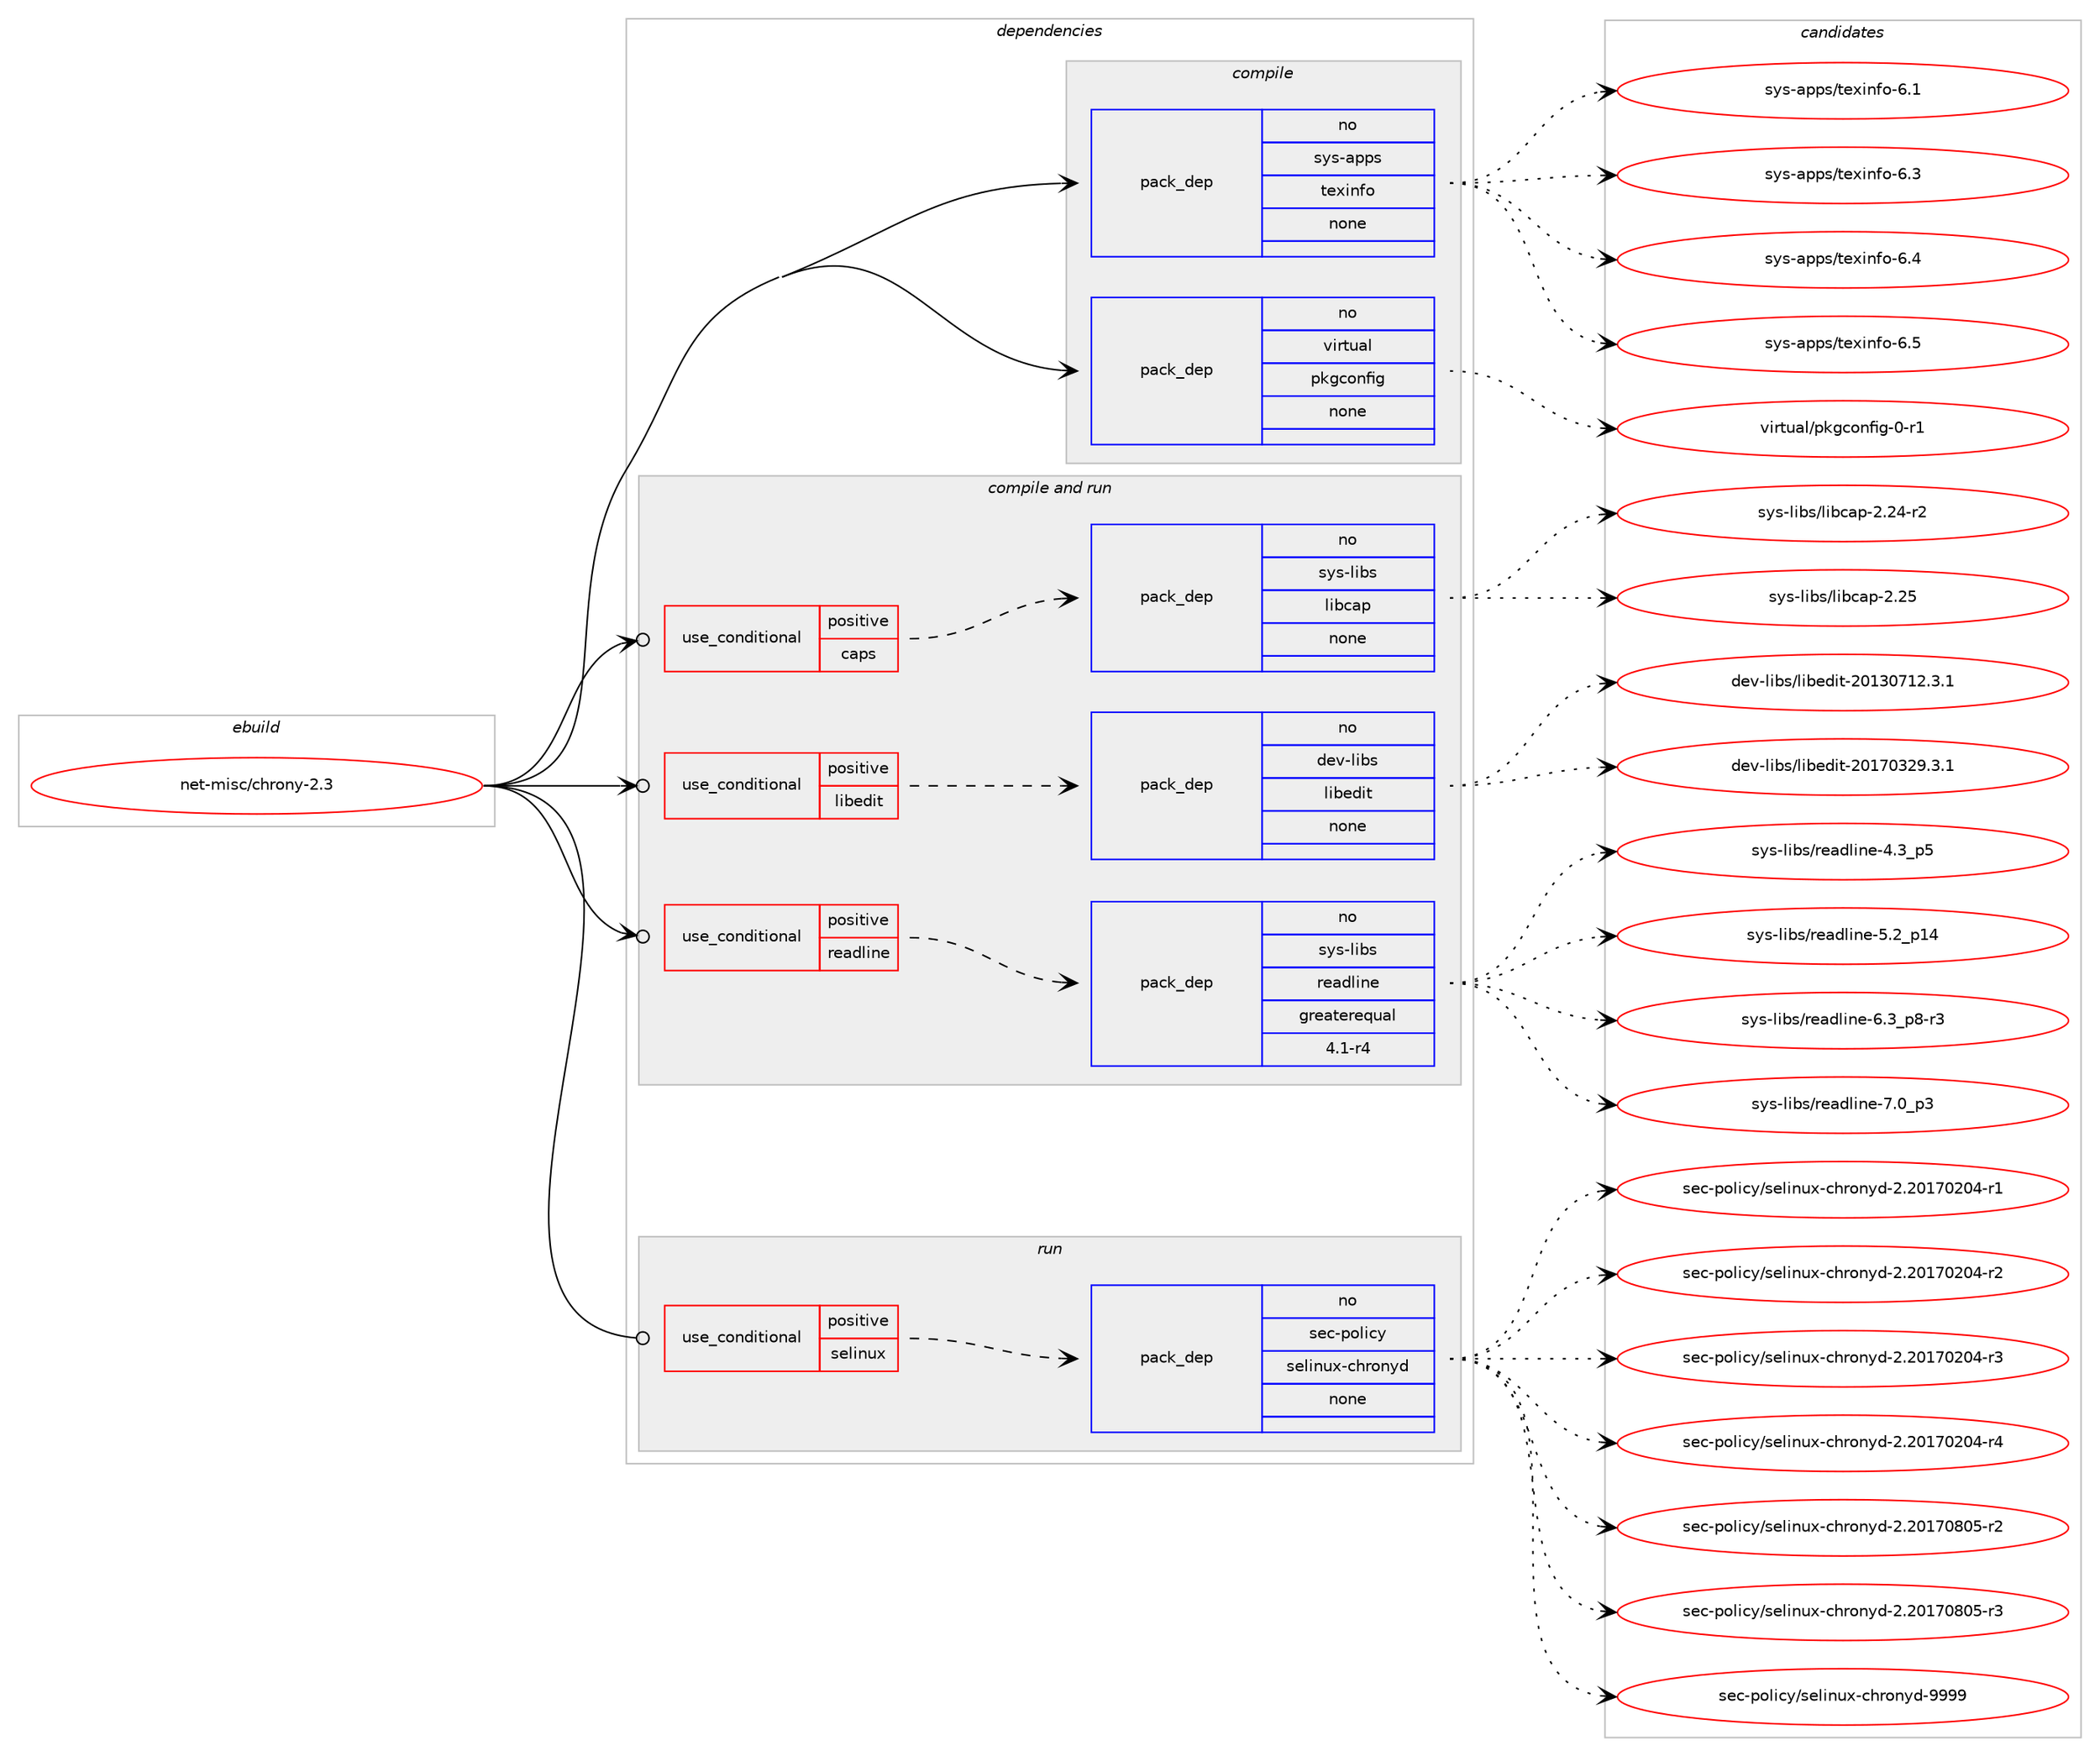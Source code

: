 digraph prolog {

# *************
# Graph options
# *************

newrank=true;
concentrate=true;
compound=true;
graph [rankdir=LR,fontname=Helvetica,fontsize=10,ranksep=1.5];#, ranksep=2.5, nodesep=0.2];
edge  [arrowhead=vee];
node  [fontname=Helvetica,fontsize=10];

# **********
# The ebuild
# **********

subgraph cluster_leftcol {
color=gray;
rank=same;
label=<<i>ebuild</i>>;
id [label="net-misc/chrony-2.3", color=red, width=4, href="../net-misc/chrony-2.3.svg"];
}

# ****************
# The dependencies
# ****************

subgraph cluster_midcol {
color=gray;
label=<<i>dependencies</i>>;
subgraph cluster_compile {
fillcolor="#eeeeee";
style=filled;
label=<<i>compile</i>>;
subgraph pack311815 {
dependency424046 [label=<<TABLE BORDER="0" CELLBORDER="1" CELLSPACING="0" CELLPADDING="4" WIDTH="220"><TR><TD ROWSPAN="6" CELLPADDING="30">pack_dep</TD></TR><TR><TD WIDTH="110">no</TD></TR><TR><TD>sys-apps</TD></TR><TR><TD>texinfo</TD></TR><TR><TD>none</TD></TR><TR><TD></TD></TR></TABLE>>, shape=none, color=blue];
}
id:e -> dependency424046:w [weight=20,style="solid",arrowhead="vee"];
subgraph pack311816 {
dependency424047 [label=<<TABLE BORDER="0" CELLBORDER="1" CELLSPACING="0" CELLPADDING="4" WIDTH="220"><TR><TD ROWSPAN="6" CELLPADDING="30">pack_dep</TD></TR><TR><TD WIDTH="110">no</TD></TR><TR><TD>virtual</TD></TR><TR><TD>pkgconfig</TD></TR><TR><TD>none</TD></TR><TR><TD></TD></TR></TABLE>>, shape=none, color=blue];
}
id:e -> dependency424047:w [weight=20,style="solid",arrowhead="vee"];
}
subgraph cluster_compileandrun {
fillcolor="#eeeeee";
style=filled;
label=<<i>compile and run</i>>;
subgraph cond105056 {
dependency424048 [label=<<TABLE BORDER="0" CELLBORDER="1" CELLSPACING="0" CELLPADDING="4"><TR><TD ROWSPAN="3" CELLPADDING="10">use_conditional</TD></TR><TR><TD>positive</TD></TR><TR><TD>caps</TD></TR></TABLE>>, shape=none, color=red];
subgraph pack311817 {
dependency424049 [label=<<TABLE BORDER="0" CELLBORDER="1" CELLSPACING="0" CELLPADDING="4" WIDTH="220"><TR><TD ROWSPAN="6" CELLPADDING="30">pack_dep</TD></TR><TR><TD WIDTH="110">no</TD></TR><TR><TD>sys-libs</TD></TR><TR><TD>libcap</TD></TR><TR><TD>none</TD></TR><TR><TD></TD></TR></TABLE>>, shape=none, color=blue];
}
dependency424048:e -> dependency424049:w [weight=20,style="dashed",arrowhead="vee"];
}
id:e -> dependency424048:w [weight=20,style="solid",arrowhead="odotvee"];
subgraph cond105057 {
dependency424050 [label=<<TABLE BORDER="0" CELLBORDER="1" CELLSPACING="0" CELLPADDING="4"><TR><TD ROWSPAN="3" CELLPADDING="10">use_conditional</TD></TR><TR><TD>positive</TD></TR><TR><TD>libedit</TD></TR></TABLE>>, shape=none, color=red];
subgraph pack311818 {
dependency424051 [label=<<TABLE BORDER="0" CELLBORDER="1" CELLSPACING="0" CELLPADDING="4" WIDTH="220"><TR><TD ROWSPAN="6" CELLPADDING="30">pack_dep</TD></TR><TR><TD WIDTH="110">no</TD></TR><TR><TD>dev-libs</TD></TR><TR><TD>libedit</TD></TR><TR><TD>none</TD></TR><TR><TD></TD></TR></TABLE>>, shape=none, color=blue];
}
dependency424050:e -> dependency424051:w [weight=20,style="dashed",arrowhead="vee"];
}
id:e -> dependency424050:w [weight=20,style="solid",arrowhead="odotvee"];
subgraph cond105058 {
dependency424052 [label=<<TABLE BORDER="0" CELLBORDER="1" CELLSPACING="0" CELLPADDING="4"><TR><TD ROWSPAN="3" CELLPADDING="10">use_conditional</TD></TR><TR><TD>positive</TD></TR><TR><TD>readline</TD></TR></TABLE>>, shape=none, color=red];
subgraph pack311819 {
dependency424053 [label=<<TABLE BORDER="0" CELLBORDER="1" CELLSPACING="0" CELLPADDING="4" WIDTH="220"><TR><TD ROWSPAN="6" CELLPADDING="30">pack_dep</TD></TR><TR><TD WIDTH="110">no</TD></TR><TR><TD>sys-libs</TD></TR><TR><TD>readline</TD></TR><TR><TD>greaterequal</TD></TR><TR><TD>4.1-r4</TD></TR></TABLE>>, shape=none, color=blue];
}
dependency424052:e -> dependency424053:w [weight=20,style="dashed",arrowhead="vee"];
}
id:e -> dependency424052:w [weight=20,style="solid",arrowhead="odotvee"];
}
subgraph cluster_run {
fillcolor="#eeeeee";
style=filled;
label=<<i>run</i>>;
subgraph cond105059 {
dependency424054 [label=<<TABLE BORDER="0" CELLBORDER="1" CELLSPACING="0" CELLPADDING="4"><TR><TD ROWSPAN="3" CELLPADDING="10">use_conditional</TD></TR><TR><TD>positive</TD></TR><TR><TD>selinux</TD></TR></TABLE>>, shape=none, color=red];
subgraph pack311820 {
dependency424055 [label=<<TABLE BORDER="0" CELLBORDER="1" CELLSPACING="0" CELLPADDING="4" WIDTH="220"><TR><TD ROWSPAN="6" CELLPADDING="30">pack_dep</TD></TR><TR><TD WIDTH="110">no</TD></TR><TR><TD>sec-policy</TD></TR><TR><TD>selinux-chronyd</TD></TR><TR><TD>none</TD></TR><TR><TD></TD></TR></TABLE>>, shape=none, color=blue];
}
dependency424054:e -> dependency424055:w [weight=20,style="dashed",arrowhead="vee"];
}
id:e -> dependency424054:w [weight=20,style="solid",arrowhead="odot"];
}
}

# **************
# The candidates
# **************

subgraph cluster_choices {
rank=same;
color=gray;
label=<<i>candidates</i>>;

subgraph choice311815 {
color=black;
nodesep=1;
choice11512111545971121121154711610112010511010211145544649 [label="sys-apps/texinfo-6.1", color=red, width=4,href="../sys-apps/texinfo-6.1.svg"];
choice11512111545971121121154711610112010511010211145544651 [label="sys-apps/texinfo-6.3", color=red, width=4,href="../sys-apps/texinfo-6.3.svg"];
choice11512111545971121121154711610112010511010211145544652 [label="sys-apps/texinfo-6.4", color=red, width=4,href="../sys-apps/texinfo-6.4.svg"];
choice11512111545971121121154711610112010511010211145544653 [label="sys-apps/texinfo-6.5", color=red, width=4,href="../sys-apps/texinfo-6.5.svg"];
dependency424046:e -> choice11512111545971121121154711610112010511010211145544649:w [style=dotted,weight="100"];
dependency424046:e -> choice11512111545971121121154711610112010511010211145544651:w [style=dotted,weight="100"];
dependency424046:e -> choice11512111545971121121154711610112010511010211145544652:w [style=dotted,weight="100"];
dependency424046:e -> choice11512111545971121121154711610112010511010211145544653:w [style=dotted,weight="100"];
}
subgraph choice311816 {
color=black;
nodesep=1;
choice11810511411611797108471121071039911111010210510345484511449 [label="virtual/pkgconfig-0-r1", color=red, width=4,href="../virtual/pkgconfig-0-r1.svg"];
dependency424047:e -> choice11810511411611797108471121071039911111010210510345484511449:w [style=dotted,weight="100"];
}
subgraph choice311817 {
color=black;
nodesep=1;
choice11512111545108105981154710810598999711245504650524511450 [label="sys-libs/libcap-2.24-r2", color=red, width=4,href="../sys-libs/libcap-2.24-r2.svg"];
choice1151211154510810598115471081059899971124550465053 [label="sys-libs/libcap-2.25", color=red, width=4,href="../sys-libs/libcap-2.25.svg"];
dependency424049:e -> choice11512111545108105981154710810598999711245504650524511450:w [style=dotted,weight="100"];
dependency424049:e -> choice1151211154510810598115471081059899971124550465053:w [style=dotted,weight="100"];
}
subgraph choice311818 {
color=black;
nodesep=1;
choice1001011184510810598115471081059810110010511645504849514855495046514649 [label="dev-libs/libedit-20130712.3.1", color=red, width=4,href="../dev-libs/libedit-20130712.3.1.svg"];
choice1001011184510810598115471081059810110010511645504849554851505746514649 [label="dev-libs/libedit-20170329.3.1", color=red, width=4,href="../dev-libs/libedit-20170329.3.1.svg"];
dependency424051:e -> choice1001011184510810598115471081059810110010511645504849514855495046514649:w [style=dotted,weight="100"];
dependency424051:e -> choice1001011184510810598115471081059810110010511645504849554851505746514649:w [style=dotted,weight="100"];
}
subgraph choice311819 {
color=black;
nodesep=1;
choice11512111545108105981154711410197100108105110101455246519511253 [label="sys-libs/readline-4.3_p5", color=red, width=4,href="../sys-libs/readline-4.3_p5.svg"];
choice1151211154510810598115471141019710010810511010145534650951124952 [label="sys-libs/readline-5.2_p14", color=red, width=4,href="../sys-libs/readline-5.2_p14.svg"];
choice115121115451081059811547114101971001081051101014554465195112564511451 [label="sys-libs/readline-6.3_p8-r3", color=red, width=4,href="../sys-libs/readline-6.3_p8-r3.svg"];
choice11512111545108105981154711410197100108105110101455546489511251 [label="sys-libs/readline-7.0_p3", color=red, width=4,href="../sys-libs/readline-7.0_p3.svg"];
dependency424053:e -> choice11512111545108105981154711410197100108105110101455246519511253:w [style=dotted,weight="100"];
dependency424053:e -> choice1151211154510810598115471141019710010810511010145534650951124952:w [style=dotted,weight="100"];
dependency424053:e -> choice115121115451081059811547114101971001081051101014554465195112564511451:w [style=dotted,weight="100"];
dependency424053:e -> choice11512111545108105981154711410197100108105110101455546489511251:w [style=dotted,weight="100"];
}
subgraph choice311820 {
color=black;
nodesep=1;
choice11510199451121111081059912147115101108105110117120459910411411111012110045504650484955485048524511449 [label="sec-policy/selinux-chronyd-2.20170204-r1", color=red, width=4,href="../sec-policy/selinux-chronyd-2.20170204-r1.svg"];
choice11510199451121111081059912147115101108105110117120459910411411111012110045504650484955485048524511450 [label="sec-policy/selinux-chronyd-2.20170204-r2", color=red, width=4,href="../sec-policy/selinux-chronyd-2.20170204-r2.svg"];
choice11510199451121111081059912147115101108105110117120459910411411111012110045504650484955485048524511451 [label="sec-policy/selinux-chronyd-2.20170204-r3", color=red, width=4,href="../sec-policy/selinux-chronyd-2.20170204-r3.svg"];
choice11510199451121111081059912147115101108105110117120459910411411111012110045504650484955485048524511452 [label="sec-policy/selinux-chronyd-2.20170204-r4", color=red, width=4,href="../sec-policy/selinux-chronyd-2.20170204-r4.svg"];
choice11510199451121111081059912147115101108105110117120459910411411111012110045504650484955485648534511450 [label="sec-policy/selinux-chronyd-2.20170805-r2", color=red, width=4,href="../sec-policy/selinux-chronyd-2.20170805-r2.svg"];
choice11510199451121111081059912147115101108105110117120459910411411111012110045504650484955485648534511451 [label="sec-policy/selinux-chronyd-2.20170805-r3", color=red, width=4,href="../sec-policy/selinux-chronyd-2.20170805-r3.svg"];
choice1151019945112111108105991214711510110810511011712045991041141111101211004557575757 [label="sec-policy/selinux-chronyd-9999", color=red, width=4,href="../sec-policy/selinux-chronyd-9999.svg"];
dependency424055:e -> choice11510199451121111081059912147115101108105110117120459910411411111012110045504650484955485048524511449:w [style=dotted,weight="100"];
dependency424055:e -> choice11510199451121111081059912147115101108105110117120459910411411111012110045504650484955485048524511450:w [style=dotted,weight="100"];
dependency424055:e -> choice11510199451121111081059912147115101108105110117120459910411411111012110045504650484955485048524511451:w [style=dotted,weight="100"];
dependency424055:e -> choice11510199451121111081059912147115101108105110117120459910411411111012110045504650484955485048524511452:w [style=dotted,weight="100"];
dependency424055:e -> choice11510199451121111081059912147115101108105110117120459910411411111012110045504650484955485648534511450:w [style=dotted,weight="100"];
dependency424055:e -> choice11510199451121111081059912147115101108105110117120459910411411111012110045504650484955485648534511451:w [style=dotted,weight="100"];
dependency424055:e -> choice1151019945112111108105991214711510110810511011712045991041141111101211004557575757:w [style=dotted,weight="100"];
}
}

}
